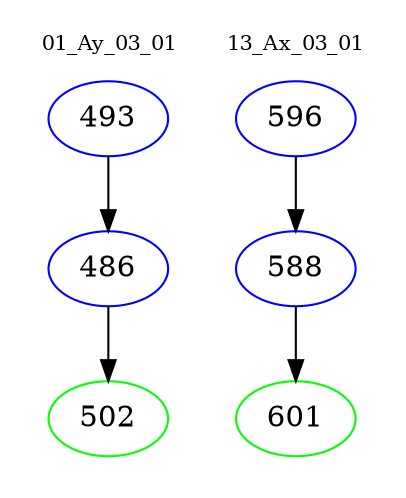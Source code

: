 digraph{
subgraph cluster_0 {
color = white
label = "01_Ay_03_01";
fontsize=10;
T0_493 [label="493", color="blue"]
T0_493 -> T0_486 [color="black"]
T0_486 [label="486", color="blue"]
T0_486 -> T0_502 [color="black"]
T0_502 [label="502", color="green"]
}
subgraph cluster_1 {
color = white
label = "13_Ax_03_01";
fontsize=10;
T1_596 [label="596", color="blue"]
T1_596 -> T1_588 [color="black"]
T1_588 [label="588", color="blue"]
T1_588 -> T1_601 [color="black"]
T1_601 [label="601", color="green"]
}
}
